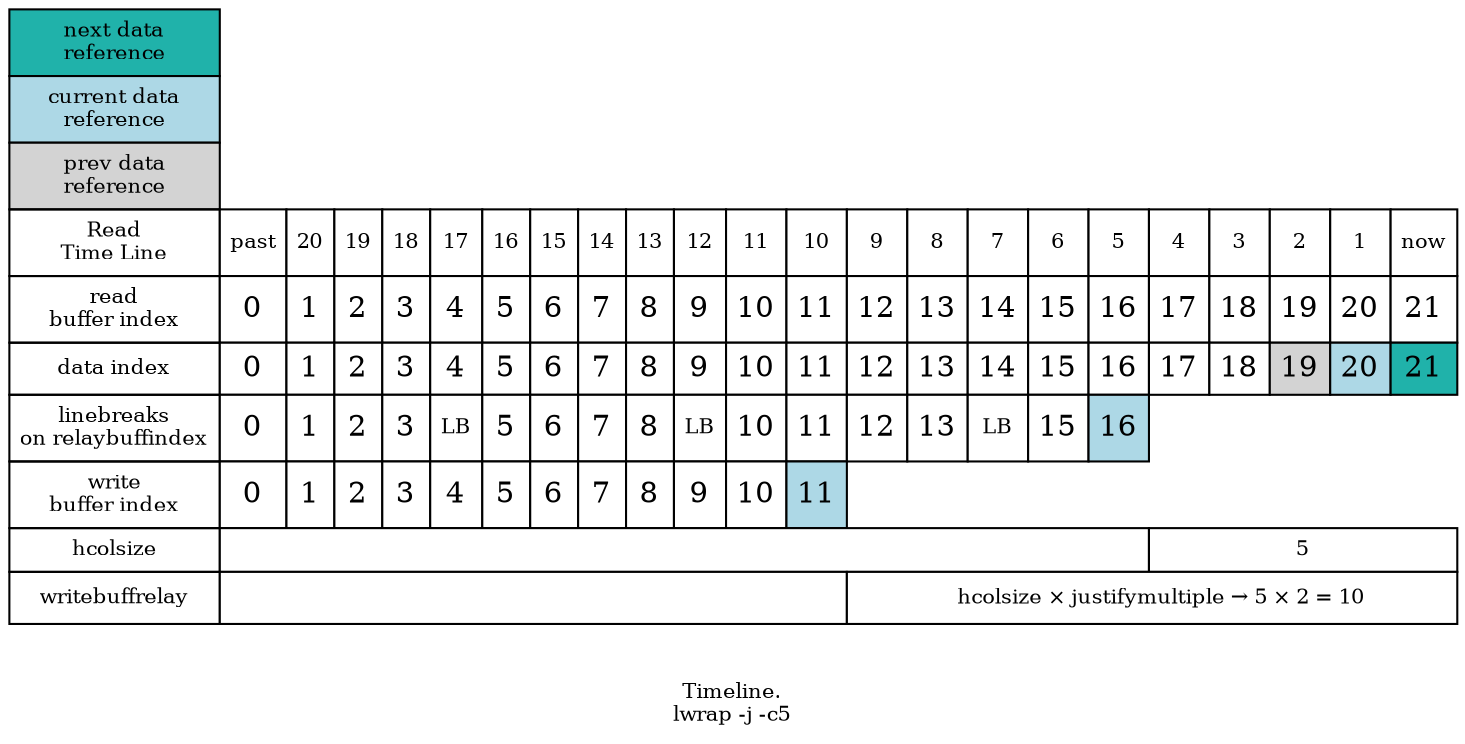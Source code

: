 digraph ports {
	ranksep=1; size="40,40";
  { rank=same; n0}
	splines=polyline;
	n0 [shape=none,margin=0,label=<
	<TABLE BORDER="0" CELLBORDER="1"
	 CELLSPACING="0" CELLPADDING="4">
  <TR>
    <TD PORT="0.1" BGCOLOR="lightseagreen" COLSPAN="1"><FONT POINT-SIZE="10">next data<br/>reference</FONT></TD>
  </TR>
  <TR>
    <TD PORT="0.1" BGCOLOR="lightblue" COLSPAN="1"><FONT POINT-SIZE="10">current data<br/>reference</FONT></TD>
  </TR>
  <TR>
    <TD PORT="0.1" BGCOLOR="lightgrey" COLSPAN="1"><FONT POINT-SIZE="10">prev data<br/>reference</FONT></TD>
  </TR>
	<TR>
			<TD><FONT POINT-SIZE="10" COLOR="black">Read<br/>Time Line</FONT></TD>
			<TD PORT="0.1" BGCOLOR="white"><FONT POINT-SIZE="10">past</FONT></TD>
			<TD PORT="1.1" BGCOLOR="white"><FONT POINT-SIZE="10">20</FONT></TD>
			<TD PORT="2.1" BGCOLOR="white"><FONT POINT-SIZE="10">19</FONT></TD>
			<TD PORT="3.1" BGCOLOR="white"><FONT POINT-SIZE="10">18</FONT></TD>
			<TD PORT="4.1" BGCOLOR="white"><FONT POINT-SIZE="10">17</FONT></TD>
			<TD PORT="5.1" BGCOLOR="white"><FONT POINT-SIZE="10">16</FONT></TD>
			<TD PORT="6.1" BGCOLOR="white"><FONT POINT-SIZE="10">15</FONT></TD>
		  <TD PORT="7.1" BGCOLOR="white"><FONT POINT-SIZE="10">14</FONT></TD>
			<TD PORT="8.1" BGCOLOR="white"><FONT POINT-SIZE="10">13</FONT></TD>
			<TD PORT="9.1" BGCOLOR="white"><FONT POINT-SIZE="10">12</FONT></TD>
     	<TD PORT="10.1" BGCOLOR="white"><FONT POINT-SIZE="10">11</FONT></TD>
		  <TD PORT="11.1" BGCOLOR="white"><FONT POINT-SIZE="10">10</FONT></TD>
			<TD PORT="12.1" BGCOLOR="white"><FONT POINT-SIZE="10">9</FONT></TD>
			<TD PORT="13.1" BGCOLOR="white"><FONT POINT-SIZE="10">8</FONT></TD>
    	<TD PORT="14.1" BGCOLOR="white"><FONT POINT-SIZE="10">7</FONT></TD>
			<TD PORT="15.1" BGCOLOR="white"><FONT POINT-SIZE="10">6</FONT></TD>
      <TD PORT="16.1" BGCOLOR="white"><FONT POINT-SIZE="10">5</FONT></TD>
    	<TD PORT="17.1" BGCOLOR="white"><FONT POINT-SIZE="10">4</FONT></TD>
			<TD PORT="18.1" BGCOLOR="white"><FONT POINT-SIZE="10">3</FONT></TD>
      <TD PORT="19.1" BGCOLOR="white"><FONT POINT-SIZE="10">2</FONT></TD>
    	<TD PORT="20.1" BGCOLOR="white"><FONT POINT-SIZE="10">1</FONT></TD>
      <TD PORT="21.1" BGCOLOR="white"><FONT POINT-SIZE="10">now</FONT></TD>
		</TR>
    <TR>
			<TD><FONT POINT-SIZE="10" COLOR="black">read<br/>buffer index</FONT></TD>
			<TD PORT="0.1" BGCOLOR="white">0</TD>
			<TD PORT="1.1" BGCOLOR="white">1</TD>
			<TD PORT="2.1" BGCOLOR="white">2</TD>
			<TD PORT="3.1" BGCOLOR="white">3</TD>
			<TD PORT="4.1" BGCOLOR="white">4</TD>
			<TD PORT="5.1" BGCOLOR="white">5</TD>
			<TD PORT="6.1" BGCOLOR="white">6</TD>
		  <TD PORT="7.1" BGCOLOR="white">7</TD>
			<TD PORT="8.1" BGCOLOR="white">8</TD>
			<TD PORT="9.1" BGCOLOR="white">9</TD>
     	<TD PORT="10.1" BGCOLOR="white">10</TD>
		  <TD PORT="11.1" BGCOLOR="white">11</TD>
			<TD PORT="12.1" BGCOLOR="white">12</TD>
			<TD PORT="13.1" BGCOLOR="white">13</TD>
    	<TD PORT="14.1" BGCOLOR="white">14</TD>
			<TD PORT="15.1" BGCOLOR="white">15</TD>
      <TD PORT="16.1" BGCOLOR="white">16</TD>
    	<TD PORT="17.1" BGCOLOR="white">17</TD>
			<TD PORT="18.1" BGCOLOR="white">18</TD>
      <TD PORT="19.1" BGCOLOR="white">19</TD>
    	<TD PORT="20.1" BGCOLOR="white">20</TD>
      <TD PORT="21.1" BGCOLOR="white">21</TD>
      </TR>
   <TR>
			<TD><FONT POINT-SIZE="10" COLOR="black">data index</FONT></TD>
			<TD PORT="0.1" BGCOLOR="white">0</TD>
			<TD PORT="1.1" BGCOLOR="white">1</TD>
			<TD PORT="2.1" BGCOLOR="white">2</TD>
			<TD PORT="3.1" BGCOLOR="white">3</TD>
			<TD PORT="4.1" BGCOLOR="white">4</TD>
		  <TD PORT="5.1" BGCOLOR="white">5</TD>
			<TD PORT="6.1" BGCOLOR="white">6</TD>
			<TD PORT="7.1" BGCOLOR="white">7</TD>
     	<TD PORT="8.1" BGCOLOR="white">8</TD>
		  <TD PORT="9.1" BGCOLOR="white">9</TD>
			<TD PORT="10.1" BGCOLOR="white">10</TD>
			<TD PORT="11.1" BGCOLOR="white">11</TD>
    	<TD PORT="12.1" BGCOLOR="white">12</TD>
			<TD PORT="13.1" BGCOLOR="white">13</TD>
      <TD PORT="14.1" BGCOLOR="white">14</TD>
    	<TD PORT="15.1" BGCOLOR="white">15</TD>
			<TD PORT="16.1" BGCOLOR="white">16</TD>
      <TD PORT="17.1" BGCOLOR="white">17</TD>
    	<TD PORT="18.1" BGCOLOR="white">18</TD>
      <TD PORT="19.1" BGCOLOR="lightgrey">19</TD>
      <TD PORT="20.1" BGCOLOR="lightblue">20</TD>
      <TD PORT="21.1" BGCOLOR="lightseagreen">21</TD>
		</TR>
     <TR>
			<TD><FONT POINT-SIZE="10" COLOR="black">linebreaks<br/>on relaybuffindex</FONT></TD>
			<TD PORT="0.1" BGCOLOR="white">0</TD>
			<TD PORT="1.1" BGCOLOR="white">1</TD>
			<TD PORT="2.1" BGCOLOR="white">2</TD>
			<TD PORT="3.1" BGCOLOR="white">3</TD>
			<TD PORT="4.1" BGCOLOR="white"><font point-size="10">LB</font></TD>
			<TD PORT="5.1" BGCOLOR="white">5</TD>
			<TD port="6.1" bgcolor="white">6</TD>
		  <TD port="7.1" bgcolor="white">7</TD>
			<TD port="8.1" bgcolor="white">8</TD>
			<TD port="9.1" bgcolor="white"><font point-size="10">LB</font></TD>
     	<TD port="10.1" bgcolor="white">10</TD>
		  <TD port="11.1" bgcolor="white">11</TD>
			<TD port="12.1" bgcolor="white">12</TD>
			<TD port="13.1" bgcolor="white">13</TD>
    	<TD port="14.1" bgcolor="white"><font point-size="10">LB</font></TD>
      <TD PORT="15.1" BGCOLOR="white">15</TD>
			<TD PORT="16.1" BGCOLOR="lightblue">16</TD>
		</TR>
     <TR>
			<TD><font point-size="10" color="black">write<br/>buffer index</font></TD>
    	<TD port="0.1" bgcolor="white">0</TD>
			<TD port="1.1" bgcolor="white">1</TD>
			<TD port="2.1" bgcolor="white">2</TD>
			<TD port="3.1" bgcolor="white">3</TD>
      <TD PORT="4.1" BGCOLOR="white">4</TD>
			<TD PORT="5.1" BGCOLOR="white">5</TD>
			<TD port="6.1" bgcolor="white">6</TD>
		  <TD port="7.1" bgcolor="white">7</TD>
			<TD port="8.1" bgcolor="white">8</TD>
    	<TD port="9.1" bgcolor="white">9</TD>
    	<TD PORT="10.1" BGCOLOR="white">10</TD>
			<TD PORT="11.1" BGCOLOR="lightblue">11</TD>
      </TR>
    <TR>
			<TD><font point-size="10" color="black">hcolsize</font></TD>
    	<TD port="0.1" bgcolor="white" colspan="17"></TD>
    	<TD port="1.1" bgcolor="white" colspan="5"><font point-size="10">5</font></TD>
		</TR>
   <TR>
			<TD><font point-size="10" color="black">writebuffrelay</font></TD>
    	<TD port="0.1" bgcolor="white" colspan="12"></TD>
      <TD port="1.1" bgcolor="white" colspan="10">
        <font point-size="10">hcolsize &times; justifymultiple &rarr; 5 &times; 2 = 10</font>
      </TD>
		</TR>
   </TABLE>>];
	label = "\n\nTimeline.\nlwrap -j -c5";
	fontsize=10;
}
